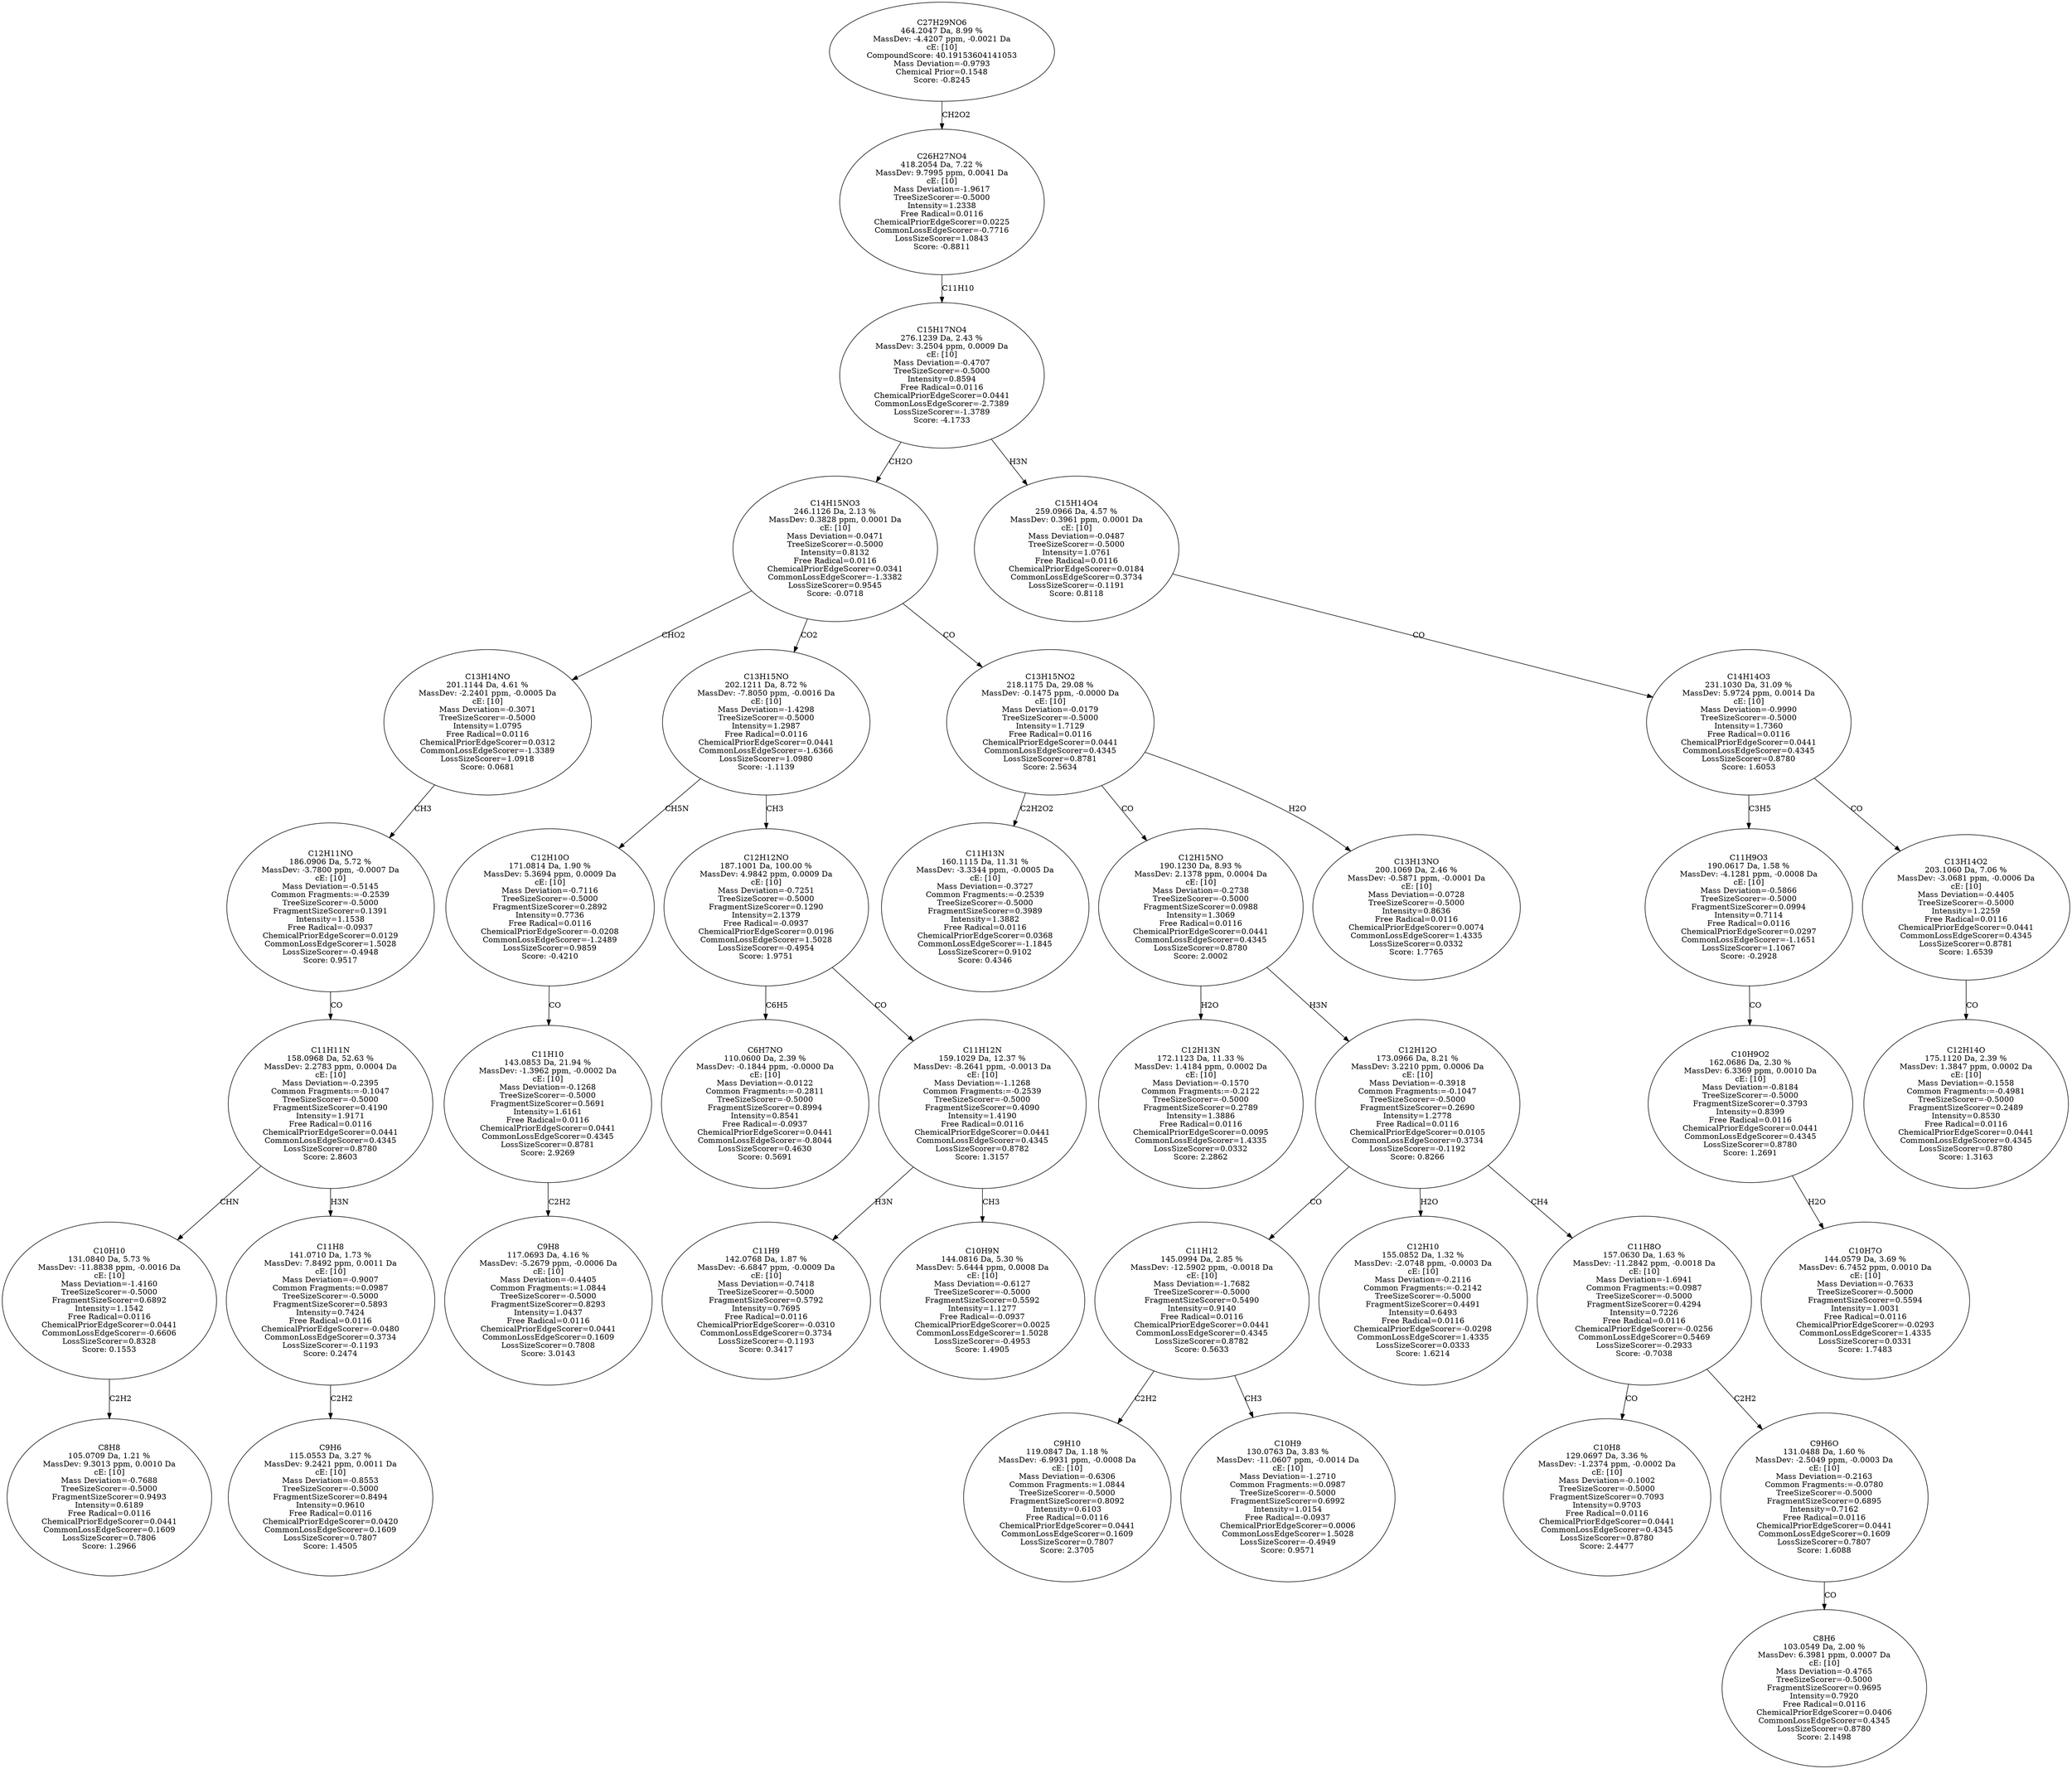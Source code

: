 strict digraph {
v1 [label="C8H8\n105.0709 Da, 1.21 %\nMassDev: 9.3013 ppm, 0.0010 Da\ncE: [10]\nMass Deviation=-0.7688\nTreeSizeScorer=-0.5000\nFragmentSizeScorer=0.9493\nIntensity=0.6189\nFree Radical=0.0116\nChemicalPriorEdgeScorer=0.0441\nCommonLossEdgeScorer=0.1609\nLossSizeScorer=0.7806\nScore: 1.2966"];
v2 [label="C10H10\n131.0840 Da, 5.73 %\nMassDev: -11.8838 ppm, -0.0016 Da\ncE: [10]\nMass Deviation=-1.4160\nTreeSizeScorer=-0.5000\nFragmentSizeScorer=0.6892\nIntensity=1.1542\nFree Radical=0.0116\nChemicalPriorEdgeScorer=0.0441\nCommonLossEdgeScorer=-0.6606\nLossSizeScorer=0.8328\nScore: 0.1553"];
v3 [label="C9H6\n115.0553 Da, 3.27 %\nMassDev: 9.2421 ppm, 0.0011 Da\ncE: [10]\nMass Deviation=-0.8553\nTreeSizeScorer=-0.5000\nFragmentSizeScorer=0.8494\nIntensity=0.9610\nFree Radical=0.0116\nChemicalPriorEdgeScorer=0.0420\nCommonLossEdgeScorer=0.1609\nLossSizeScorer=0.7807\nScore: 1.4505"];
v4 [label="C11H8\n141.0710 Da, 1.73 %\nMassDev: 7.8492 ppm, 0.0011 Da\ncE: [10]\nMass Deviation=-0.9007\nCommon Fragments:=0.0987\nTreeSizeScorer=-0.5000\nFragmentSizeScorer=0.5893\nIntensity=0.7424\nFree Radical=0.0116\nChemicalPriorEdgeScorer=-0.0480\nCommonLossEdgeScorer=0.3734\nLossSizeScorer=-0.1193\nScore: 0.2474"];
v5 [label="C11H11N\n158.0968 Da, 52.63 %\nMassDev: 2.2783 ppm, 0.0004 Da\ncE: [10]\nMass Deviation=-0.2395\nCommon Fragments:=-0.1047\nTreeSizeScorer=-0.5000\nFragmentSizeScorer=0.4190\nIntensity=1.9171\nFree Radical=0.0116\nChemicalPriorEdgeScorer=0.0441\nCommonLossEdgeScorer=0.4345\nLossSizeScorer=0.8780\nScore: 2.8603"];
v6 [label="C12H11NO\n186.0906 Da, 5.72 %\nMassDev: -3.7800 ppm, -0.0007 Da\ncE: [10]\nMass Deviation=-0.5145\nCommon Fragments:=-0.2539\nTreeSizeScorer=-0.5000\nFragmentSizeScorer=0.1391\nIntensity=1.1538\nFree Radical=-0.0937\nChemicalPriorEdgeScorer=0.0129\nCommonLossEdgeScorer=1.5028\nLossSizeScorer=-0.4948\nScore: 0.9517"];
v7 [label="C13H14NO\n201.1144 Da, 4.61 %\nMassDev: -2.2401 ppm, -0.0005 Da\ncE: [10]\nMass Deviation=-0.3071\nTreeSizeScorer=-0.5000\nIntensity=1.0795\nFree Radical=0.0116\nChemicalPriorEdgeScorer=0.0312\nCommonLossEdgeScorer=-1.3389\nLossSizeScorer=1.0918\nScore: 0.0681"];
v8 [label="C9H8\n117.0693 Da, 4.16 %\nMassDev: -5.2679 ppm, -0.0006 Da\ncE: [10]\nMass Deviation=-0.4405\nCommon Fragments:=1.0844\nTreeSizeScorer=-0.5000\nFragmentSizeScorer=0.8293\nIntensity=1.0437\nFree Radical=0.0116\nChemicalPriorEdgeScorer=0.0441\nCommonLossEdgeScorer=0.1609\nLossSizeScorer=0.7808\nScore: 3.0143"];
v9 [label="C11H10\n143.0853 Da, 21.94 %\nMassDev: -1.3962 ppm, -0.0002 Da\ncE: [10]\nMass Deviation=-0.1268\nTreeSizeScorer=-0.5000\nFragmentSizeScorer=0.5691\nIntensity=1.6161\nFree Radical=0.0116\nChemicalPriorEdgeScorer=0.0441\nCommonLossEdgeScorer=0.4345\nLossSizeScorer=0.8781\nScore: 2.9269"];
v10 [label="C12H10O\n171.0814 Da, 1.90 %\nMassDev: 5.3694 ppm, 0.0009 Da\ncE: [10]\nMass Deviation=-0.7116\nTreeSizeScorer=-0.5000\nFragmentSizeScorer=0.2892\nIntensity=0.7736\nFree Radical=0.0116\nChemicalPriorEdgeScorer=-0.0208\nCommonLossEdgeScorer=-1.2489\nLossSizeScorer=0.9859\nScore: -0.4210"];
v11 [label="C6H7NO\n110.0600 Da, 2.39 %\nMassDev: -0.1844 ppm, -0.0000 Da\ncE: [10]\nMass Deviation=-0.0122\nCommon Fragments:=-0.2811\nTreeSizeScorer=-0.5000\nFragmentSizeScorer=0.8994\nIntensity=0.8541\nFree Radical=-0.0937\nChemicalPriorEdgeScorer=0.0441\nCommonLossEdgeScorer=-0.8044\nLossSizeScorer=0.4630\nScore: 0.5691"];
v12 [label="C11H9\n142.0768 Da, 1.87 %\nMassDev: -6.6847 ppm, -0.0009 Da\ncE: [10]\nMass Deviation=-0.7418\nTreeSizeScorer=-0.5000\nFragmentSizeScorer=0.5792\nIntensity=0.7695\nFree Radical=0.0116\nChemicalPriorEdgeScorer=-0.0310\nCommonLossEdgeScorer=0.3734\nLossSizeScorer=-0.1193\nScore: 0.3417"];
v13 [label="C10H9N\n144.0816 Da, 5.30 %\nMassDev: 5.6444 ppm, 0.0008 Da\ncE: [10]\nMass Deviation=-0.6127\nTreeSizeScorer=-0.5000\nFragmentSizeScorer=0.5592\nIntensity=1.1277\nFree Radical=-0.0937\nChemicalPriorEdgeScorer=0.0025\nCommonLossEdgeScorer=1.5028\nLossSizeScorer=-0.4953\nScore: 1.4905"];
v14 [label="C11H12N\n159.1029 Da, 12.37 %\nMassDev: -8.2641 ppm, -0.0013 Da\ncE: [10]\nMass Deviation=-1.1268\nCommon Fragments:=-0.2539\nTreeSizeScorer=-0.5000\nFragmentSizeScorer=0.4090\nIntensity=1.4190\nFree Radical=0.0116\nChemicalPriorEdgeScorer=0.0441\nCommonLossEdgeScorer=0.4345\nLossSizeScorer=0.8782\nScore: 1.3157"];
v15 [label="C12H12NO\n187.1001 Da, 100.00 %\nMassDev: 4.9842 ppm, 0.0009 Da\ncE: [10]\nMass Deviation=-0.7251\nTreeSizeScorer=-0.5000\nFragmentSizeScorer=0.1290\nIntensity=2.1379\nFree Radical=-0.0937\nChemicalPriorEdgeScorer=0.0196\nCommonLossEdgeScorer=1.5028\nLossSizeScorer=-0.4954\nScore: 1.9751"];
v16 [label="C13H15NO\n202.1211 Da, 8.72 %\nMassDev: -7.8050 ppm, -0.0016 Da\ncE: [10]\nMass Deviation=-1.4298\nTreeSizeScorer=-0.5000\nIntensity=1.2987\nFree Radical=0.0116\nChemicalPriorEdgeScorer=0.0441\nCommonLossEdgeScorer=-1.6366\nLossSizeScorer=1.0980\nScore: -1.1139"];
v17 [label="C11H13N\n160.1115 Da, 11.31 %\nMassDev: -3.3344 ppm, -0.0005 Da\ncE: [10]\nMass Deviation=-0.3727\nCommon Fragments:=-0.2539\nTreeSizeScorer=-0.5000\nFragmentSizeScorer=0.3989\nIntensity=1.3882\nFree Radical=0.0116\nChemicalPriorEdgeScorer=0.0368\nCommonLossEdgeScorer=-1.1845\nLossSizeScorer=0.9102\nScore: 0.4346"];
v18 [label="C12H13N\n172.1123 Da, 11.33 %\nMassDev: 1.4184 ppm, 0.0002 Da\ncE: [10]\nMass Deviation=-0.1570\nCommon Fragments:=-0.2122\nTreeSizeScorer=-0.5000\nFragmentSizeScorer=0.2789\nIntensity=1.3886\nFree Radical=0.0116\nChemicalPriorEdgeScorer=0.0095\nCommonLossEdgeScorer=1.4335\nLossSizeScorer=0.0332\nScore: 2.2862"];
v19 [label="C9H10\n119.0847 Da, 1.18 %\nMassDev: -6.9931 ppm, -0.0008 Da\ncE: [10]\nMass Deviation=-0.6306\nCommon Fragments:=1.0844\nTreeSizeScorer=-0.5000\nFragmentSizeScorer=0.8092\nIntensity=0.6103\nFree Radical=0.0116\nChemicalPriorEdgeScorer=0.0441\nCommonLossEdgeScorer=0.1609\nLossSizeScorer=0.7807\nScore: 2.3705"];
v20 [label="C10H9\n130.0763 Da, 3.83 %\nMassDev: -11.0607 ppm, -0.0014 Da\ncE: [10]\nMass Deviation=-1.2710\nCommon Fragments:=0.0987\nTreeSizeScorer=-0.5000\nFragmentSizeScorer=0.6992\nIntensity=1.0154\nFree Radical=-0.0937\nChemicalPriorEdgeScorer=0.0006\nCommonLossEdgeScorer=1.5028\nLossSizeScorer=-0.4949\nScore: 0.9571"];
v21 [label="C11H12\n145.0994 Da, 2.85 %\nMassDev: -12.5902 ppm, -0.0018 Da\ncE: [10]\nMass Deviation=-1.7682\nTreeSizeScorer=-0.5000\nFragmentSizeScorer=0.5490\nIntensity=0.9140\nFree Radical=0.0116\nChemicalPriorEdgeScorer=0.0441\nCommonLossEdgeScorer=0.4345\nLossSizeScorer=0.8782\nScore: 0.5633"];
v22 [label="C12H10\n155.0852 Da, 1.32 %\nMassDev: -2.0748 ppm, -0.0003 Da\ncE: [10]\nMass Deviation=-0.2116\nCommon Fragments:=-0.2142\nTreeSizeScorer=-0.5000\nFragmentSizeScorer=0.4491\nIntensity=0.6493\nFree Radical=0.0116\nChemicalPriorEdgeScorer=-0.0298\nCommonLossEdgeScorer=1.4335\nLossSizeScorer=0.0333\nScore: 1.6214"];
v23 [label="C10H8\n129.0697 Da, 3.36 %\nMassDev: -1.2374 ppm, -0.0002 Da\ncE: [10]\nMass Deviation=-0.1002\nTreeSizeScorer=-0.5000\nFragmentSizeScorer=0.7093\nIntensity=0.9703\nFree Radical=0.0116\nChemicalPriorEdgeScorer=0.0441\nCommonLossEdgeScorer=0.4345\nLossSizeScorer=0.8780\nScore: 2.4477"];
v24 [label="C8H6\n103.0549 Da, 2.00 %\nMassDev: 6.3981 ppm, 0.0007 Da\ncE: [10]\nMass Deviation=-0.4765\nTreeSizeScorer=-0.5000\nFragmentSizeScorer=0.9695\nIntensity=0.7920\nFree Radical=0.0116\nChemicalPriorEdgeScorer=0.0406\nCommonLossEdgeScorer=0.4345\nLossSizeScorer=0.8780\nScore: 2.1498"];
v25 [label="C9H6O\n131.0488 Da, 1.60 %\nMassDev: -2.5049 ppm, -0.0003 Da\ncE: [10]\nMass Deviation=-0.2163\nCommon Fragments:=-0.0780\nTreeSizeScorer=-0.5000\nFragmentSizeScorer=0.6895\nIntensity=0.7162\nFree Radical=0.0116\nChemicalPriorEdgeScorer=0.0441\nCommonLossEdgeScorer=0.1609\nLossSizeScorer=0.7807\nScore: 1.6088"];
v26 [label="C11H8O\n157.0630 Da, 1.63 %\nMassDev: -11.2842 ppm, -0.0018 Da\ncE: [10]\nMass Deviation=-1.6941\nCommon Fragments:=0.0987\nTreeSizeScorer=-0.5000\nFragmentSizeScorer=0.4294\nIntensity=0.7226\nFree Radical=0.0116\nChemicalPriorEdgeScorer=-0.0256\nCommonLossEdgeScorer=0.5469\nLossSizeScorer=-0.2933\nScore: -0.7038"];
v27 [label="C12H12O\n173.0966 Da, 8.21 %\nMassDev: 3.2210 ppm, 0.0006 Da\ncE: [10]\nMass Deviation=-0.3918\nCommon Fragments:=-0.1047\nTreeSizeScorer=-0.5000\nFragmentSizeScorer=0.2690\nIntensity=1.2778\nFree Radical=0.0116\nChemicalPriorEdgeScorer=0.0105\nCommonLossEdgeScorer=0.3734\nLossSizeScorer=-0.1192\nScore: 0.8266"];
v28 [label="C12H15NO\n190.1230 Da, 8.93 %\nMassDev: 2.1378 ppm, 0.0004 Da\ncE: [10]\nMass Deviation=-0.2738\nTreeSizeScorer=-0.5000\nFragmentSizeScorer=0.0988\nIntensity=1.3069\nFree Radical=0.0116\nChemicalPriorEdgeScorer=0.0441\nCommonLossEdgeScorer=0.4345\nLossSizeScorer=0.8780\nScore: 2.0002"];
v29 [label="C13H13NO\n200.1069 Da, 2.46 %\nMassDev: -0.5871 ppm, -0.0001 Da\ncE: [10]\nMass Deviation=-0.0728\nTreeSizeScorer=-0.5000\nIntensity=0.8636\nFree Radical=0.0116\nChemicalPriorEdgeScorer=0.0074\nCommonLossEdgeScorer=1.4335\nLossSizeScorer=0.0332\nScore: 1.7765"];
v30 [label="C13H15NO2\n218.1175 Da, 29.08 %\nMassDev: -0.1475 ppm, -0.0000 Da\ncE: [10]\nMass Deviation=-0.0179\nTreeSizeScorer=-0.5000\nIntensity=1.7129\nFree Radical=0.0116\nChemicalPriorEdgeScorer=0.0441\nCommonLossEdgeScorer=0.4345\nLossSizeScorer=0.8781\nScore: 2.5634"];
v31 [label="C14H15NO3\n246.1126 Da, 2.13 %\nMassDev: 0.3828 ppm, 0.0001 Da\ncE: [10]\nMass Deviation=-0.0471\nTreeSizeScorer=-0.5000\nIntensity=0.8132\nFree Radical=0.0116\nChemicalPriorEdgeScorer=0.0341\nCommonLossEdgeScorer=-1.3382\nLossSizeScorer=0.9545\nScore: -0.0718"];
v32 [label="C10H7O\n144.0579 Da, 3.69 %\nMassDev: 6.7452 ppm, 0.0010 Da\ncE: [10]\nMass Deviation=-0.7633\nTreeSizeScorer=-0.5000\nFragmentSizeScorer=0.5594\nIntensity=1.0031\nFree Radical=0.0116\nChemicalPriorEdgeScorer=-0.0293\nCommonLossEdgeScorer=1.4335\nLossSizeScorer=0.0331\nScore: 1.7483"];
v33 [label="C10H9O2\n162.0686 Da, 2.30 %\nMassDev: 6.3369 ppm, 0.0010 Da\ncE: [10]\nMass Deviation=-0.8184\nTreeSizeScorer=-0.5000\nFragmentSizeScorer=0.3793\nIntensity=0.8399\nFree Radical=0.0116\nChemicalPriorEdgeScorer=0.0441\nCommonLossEdgeScorer=0.4345\nLossSizeScorer=0.8780\nScore: 1.2691"];
v34 [label="C11H9O3\n190.0617 Da, 1.58 %\nMassDev: -4.1281 ppm, -0.0008 Da\ncE: [10]\nMass Deviation=-0.5866\nTreeSizeScorer=-0.5000\nFragmentSizeScorer=0.0994\nIntensity=0.7114\nFree Radical=0.0116\nChemicalPriorEdgeScorer=0.0297\nCommonLossEdgeScorer=-1.1651\nLossSizeScorer=1.1067\nScore: -0.2928"];
v35 [label="C12H14O\n175.1120 Da, 2.39 %\nMassDev: 1.3847 ppm, 0.0002 Da\ncE: [10]\nMass Deviation=-0.1558\nCommon Fragments:=-0.4981\nTreeSizeScorer=-0.5000\nFragmentSizeScorer=0.2489\nIntensity=0.8530\nFree Radical=0.0116\nChemicalPriorEdgeScorer=0.0441\nCommonLossEdgeScorer=0.4345\nLossSizeScorer=0.8780\nScore: 1.3163"];
v36 [label="C13H14O2\n203.1060 Da, 7.06 %\nMassDev: -3.0681 ppm, -0.0006 Da\ncE: [10]\nMass Deviation=-0.4405\nTreeSizeScorer=-0.5000\nIntensity=1.2259\nFree Radical=0.0116\nChemicalPriorEdgeScorer=0.0441\nCommonLossEdgeScorer=0.4345\nLossSizeScorer=0.8781\nScore: 1.6539"];
v37 [label="C14H14O3\n231.1030 Da, 31.09 %\nMassDev: 5.9724 ppm, 0.0014 Da\ncE: [10]\nMass Deviation=-0.9990\nTreeSizeScorer=-0.5000\nIntensity=1.7360\nFree Radical=0.0116\nChemicalPriorEdgeScorer=0.0441\nCommonLossEdgeScorer=0.4345\nLossSizeScorer=0.8780\nScore: 1.6053"];
v38 [label="C15H14O4\n259.0966 Da, 4.57 %\nMassDev: 0.3961 ppm, 0.0001 Da\ncE: [10]\nMass Deviation=-0.0487\nTreeSizeScorer=-0.5000\nIntensity=1.0761\nFree Radical=0.0116\nChemicalPriorEdgeScorer=0.0184\nCommonLossEdgeScorer=0.3734\nLossSizeScorer=-0.1191\nScore: 0.8118"];
v39 [label="C15H17NO4\n276.1239 Da, 2.43 %\nMassDev: 3.2504 ppm, 0.0009 Da\ncE: [10]\nMass Deviation=-0.4707\nTreeSizeScorer=-0.5000\nIntensity=0.8594\nFree Radical=0.0116\nChemicalPriorEdgeScorer=0.0441\nCommonLossEdgeScorer=-2.7389\nLossSizeScorer=-1.3789\nScore: -4.1733"];
v40 [label="C26H27NO4\n418.2054 Da, 7.22 %\nMassDev: 9.7995 ppm, 0.0041 Da\ncE: [10]\nMass Deviation=-1.9617\nTreeSizeScorer=-0.5000\nIntensity=1.2338\nFree Radical=0.0116\nChemicalPriorEdgeScorer=0.0225\nCommonLossEdgeScorer=-0.7716\nLossSizeScorer=1.0843\nScore: -0.8811"];
v41 [label="C27H29NO6\n464.2047 Da, 8.99 %\nMassDev: -4.4207 ppm, -0.0021 Da\ncE: [10]\nCompoundScore: 40.19153604141053\nMass Deviation=-0.9793\nChemical Prior=0.1548\nScore: -0.8245"];
v2 -> v1 [label="C2H2"];
v5 -> v2 [label="CHN"];
v4 -> v3 [label="C2H2"];
v5 -> v4 [label="H3N"];
v6 -> v5 [label="CO"];
v7 -> v6 [label="CH3"];
v31 -> v7 [label="CHO2"];
v9 -> v8 [label="C2H2"];
v10 -> v9 [label="CO"];
v16 -> v10 [label="CH5N"];
v15 -> v11 [label="C6H5"];
v14 -> v12 [label="H3N"];
v14 -> v13 [label="CH3"];
v15 -> v14 [label="CO"];
v16 -> v15 [label="CH3"];
v31 -> v16 [label="CO2"];
v30 -> v17 [label="C2H2O2"];
v28 -> v18 [label="H2O"];
v21 -> v19 [label="C2H2"];
v21 -> v20 [label="CH3"];
v27 -> v21 [label="CO"];
v27 -> v22 [label="H2O"];
v26 -> v23 [label="CO"];
v25 -> v24 [label="CO"];
v26 -> v25 [label="C2H2"];
v27 -> v26 [label="CH4"];
v28 -> v27 [label="H3N"];
v30 -> v28 [label="CO"];
v30 -> v29 [label="H2O"];
v31 -> v30 [label="CO"];
v39 -> v31 [label="CH2O"];
v33 -> v32 [label="H2O"];
v34 -> v33 [label="CO"];
v37 -> v34 [label="C3H5"];
v36 -> v35 [label="CO"];
v37 -> v36 [label="CO"];
v38 -> v37 [label="CO"];
v39 -> v38 [label="H3N"];
v40 -> v39 [label="C11H10"];
v41 -> v40 [label="CH2O2"];
}